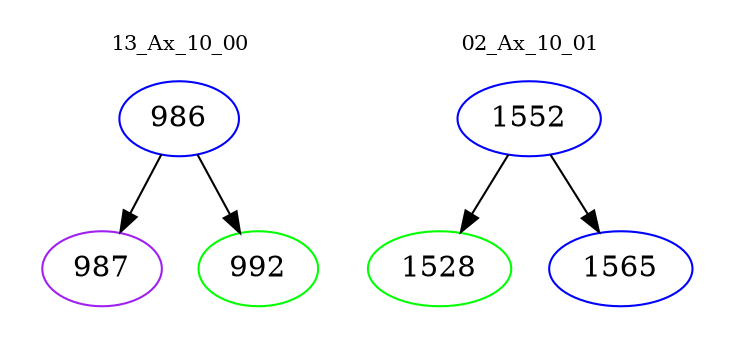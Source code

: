 digraph{
subgraph cluster_0 {
color = white
label = "13_Ax_10_00";
fontsize=10;
T0_986 [label="986", color="blue"]
T0_986 -> T0_987 [color="black"]
T0_987 [label="987", color="purple"]
T0_986 -> T0_992 [color="black"]
T0_992 [label="992", color="green"]
}
subgraph cluster_1 {
color = white
label = "02_Ax_10_01";
fontsize=10;
T1_1552 [label="1552", color="blue"]
T1_1552 -> T1_1528 [color="black"]
T1_1528 [label="1528", color="green"]
T1_1552 -> T1_1565 [color="black"]
T1_1565 [label="1565", color="blue"]
}
}
